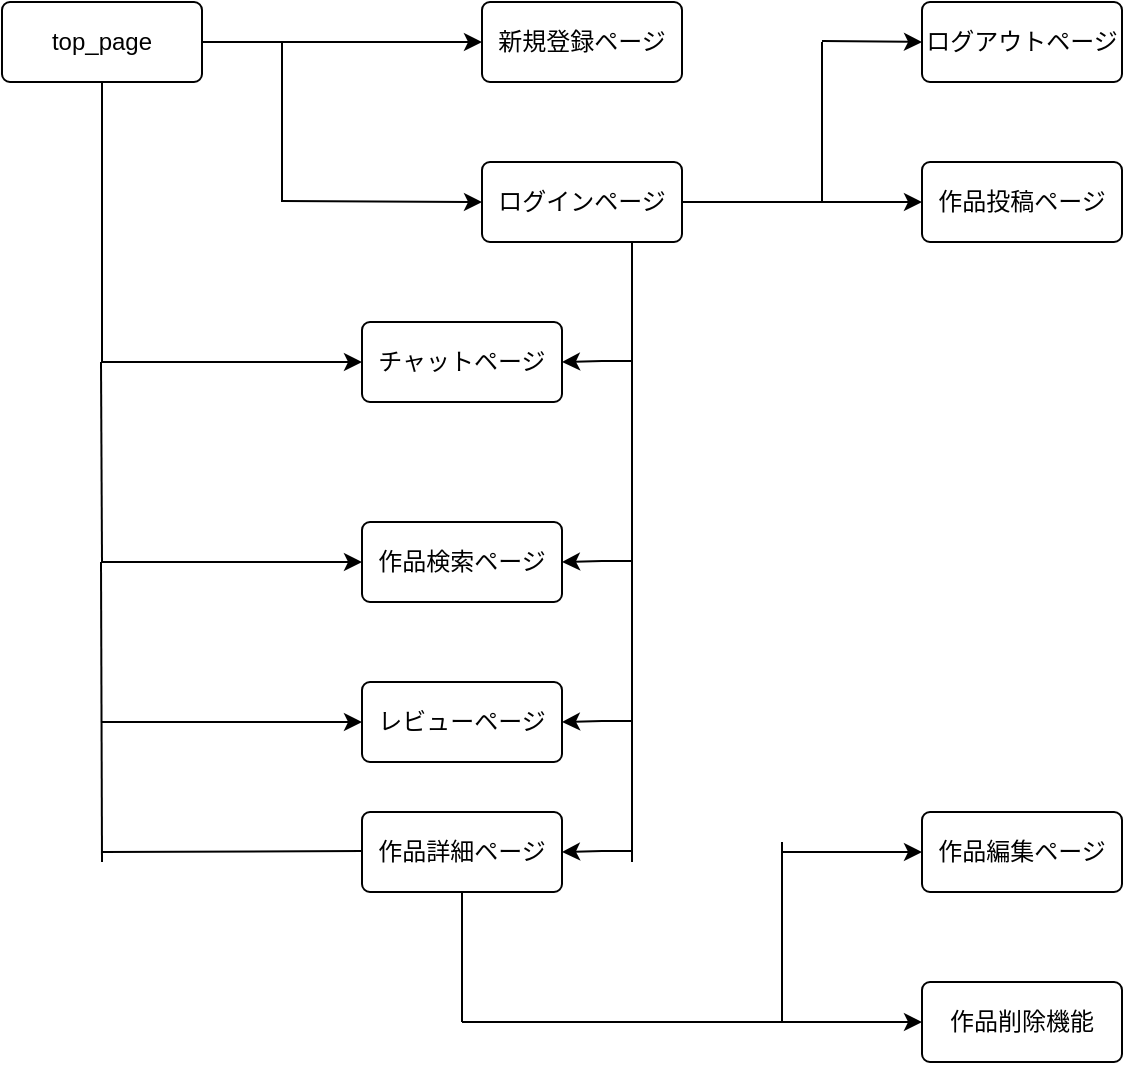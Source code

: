 <mxfile>
    <diagram id="UwzkfJgeDd1DX2LnOuv2" name="ページ1">
        <mxGraphModel dx="650" dy="680" grid="1" gridSize="10" guides="1" tooltips="1" connect="1" arrows="1" fold="1" page="1" pageScale="1" pageWidth="827" pageHeight="1169" math="0" shadow="0">
            <root>
                <mxCell id="0"/>
                <mxCell id="1" parent="0"/>
                <mxCell id="3" style="html=1;exitX=1;exitY=0.5;exitDx=0;exitDy=0;edgeStyle=elbowEdgeStyle;" edge="1" parent="1" source="2">
                    <mxGeometry relative="1" as="geometry">
                        <mxPoint x="300" y="160" as="targetPoint"/>
                    </mxGeometry>
                </mxCell>
                <mxCell id="9" style="edgeStyle=none;html=1;exitX=0.5;exitY=1;exitDx=0;exitDy=0;endArrow=none;endFill=0;" edge="1" parent="1" source="2">
                    <mxGeometry relative="1" as="geometry">
                        <mxPoint x="110" y="320" as="targetPoint"/>
                    </mxGeometry>
                </mxCell>
                <mxCell id="2" value="top_page" style="rounded=1;arcSize=10;whiteSpace=wrap;html=1;align=center;" vertex="1" parent="1">
                    <mxGeometry x="60" y="140" width="100" height="40" as="geometry"/>
                </mxCell>
                <mxCell id="4" value="新規登録ページ" style="rounded=1;arcSize=10;whiteSpace=wrap;html=1;align=center;" vertex="1" parent="1">
                    <mxGeometry x="300" y="140" width="100" height="40" as="geometry"/>
                </mxCell>
                <mxCell id="5" value="" style="endArrow=none;html=1;rounded=0;" edge="1" parent="1">
                    <mxGeometry relative="1" as="geometry">
                        <mxPoint x="200" y="160" as="sourcePoint"/>
                        <mxPoint x="200" y="230" as="targetPoint"/>
                        <Array as="points">
                            <mxPoint x="200" y="200"/>
                            <mxPoint x="200" y="210"/>
                            <mxPoint x="200" y="240"/>
                        </Array>
                    </mxGeometry>
                </mxCell>
                <mxCell id="7" value="" style="endArrow=classic;html=1;rounded=0;endFill=1;entryX=0;entryY=0.5;entryDx=0;entryDy=0;" edge="1" parent="1" target="8">
                    <mxGeometry relative="1" as="geometry">
                        <mxPoint x="200" y="239.5" as="sourcePoint"/>
                        <mxPoint x="290" y="239.5" as="targetPoint"/>
                    </mxGeometry>
                </mxCell>
                <mxCell id="12" style="edgeStyle=none;html=1;exitX=1;exitY=0.5;exitDx=0;exitDy=0;endArrow=classic;endFill=1;" edge="1" parent="1" source="8">
                    <mxGeometry relative="1" as="geometry">
                        <mxPoint x="520" y="240" as="targetPoint"/>
                    </mxGeometry>
                </mxCell>
                <mxCell id="18" style="edgeStyle=none;html=1;exitX=0.75;exitY=1;exitDx=0;exitDy=0;endArrow=none;endFill=0;" edge="1" parent="1" source="8">
                    <mxGeometry relative="1" as="geometry">
                        <mxPoint x="375" y="570" as="targetPoint"/>
                    </mxGeometry>
                </mxCell>
                <mxCell id="8" value="ログインページ" style="rounded=1;arcSize=10;whiteSpace=wrap;html=1;align=center;" vertex="1" parent="1">
                    <mxGeometry x="300" y="220" width="100" height="40" as="geometry"/>
                </mxCell>
                <mxCell id="10" value="" style="endArrow=classic;html=1;rounded=0;endFill=1;" edge="1" parent="1">
                    <mxGeometry relative="1" as="geometry">
                        <mxPoint x="110" y="320" as="sourcePoint"/>
                        <mxPoint x="240" y="320" as="targetPoint"/>
                    </mxGeometry>
                </mxCell>
                <mxCell id="11" value="チャットページ" style="rounded=1;arcSize=10;whiteSpace=wrap;html=1;align=center;" vertex="1" parent="1">
                    <mxGeometry x="240" y="300" width="100" height="40" as="geometry"/>
                </mxCell>
                <mxCell id="13" value="作品投稿ページ" style="rounded=1;arcSize=10;whiteSpace=wrap;html=1;align=center;" vertex="1" parent="1">
                    <mxGeometry x="520" y="220" width="100" height="40" as="geometry"/>
                </mxCell>
                <mxCell id="14" value="" style="endArrow=none;html=1;rounded=0;" edge="1" parent="1">
                    <mxGeometry relative="1" as="geometry">
                        <mxPoint x="109.5" y="320" as="sourcePoint"/>
                        <mxPoint x="110" y="420" as="targetPoint"/>
                    </mxGeometry>
                </mxCell>
                <mxCell id="15" value="" style="endArrow=classic;html=1;rounded=0;endFill=1;" edge="1" parent="1">
                    <mxGeometry relative="1" as="geometry">
                        <mxPoint x="110" y="420" as="sourcePoint"/>
                        <mxPoint x="240" y="420" as="targetPoint"/>
                    </mxGeometry>
                </mxCell>
                <mxCell id="16" value="作品検索ページ" style="rounded=1;arcSize=10;whiteSpace=wrap;html=1;align=center;" vertex="1" parent="1">
                    <mxGeometry x="240" y="400" width="100" height="40" as="geometry"/>
                </mxCell>
                <mxCell id="19" value="" style="endArrow=none;html=1;rounded=0;startArrow=classic;startFill=1;exitX=1;exitY=0.5;exitDx=0;exitDy=0;" edge="1" parent="1" source="11">
                    <mxGeometry relative="1" as="geometry">
                        <mxPoint x="350" y="319.5" as="sourcePoint"/>
                        <mxPoint x="375" y="319.5" as="targetPoint"/>
                        <Array as="points">
                            <mxPoint x="360" y="319.5"/>
                        </Array>
                    </mxGeometry>
                </mxCell>
                <mxCell id="21" value="" style="endArrow=none;html=1;rounded=0;" edge="1" parent="1">
                    <mxGeometry relative="1" as="geometry">
                        <mxPoint x="109.5" y="420" as="sourcePoint"/>
                        <mxPoint x="110" y="570" as="targetPoint"/>
                    </mxGeometry>
                </mxCell>
                <mxCell id="22" value="" style="endArrow=classic;html=1;rounded=0;endFill=1;" edge="1" parent="1">
                    <mxGeometry relative="1" as="geometry">
                        <mxPoint x="110" y="500" as="sourcePoint"/>
                        <mxPoint x="240" y="500" as="targetPoint"/>
                    </mxGeometry>
                </mxCell>
                <mxCell id="23" value="レビューページ" style="rounded=1;arcSize=10;whiteSpace=wrap;html=1;align=center;" vertex="1" parent="1">
                    <mxGeometry x="240" y="480" width="100" height="40" as="geometry"/>
                </mxCell>
                <mxCell id="33" style="edgeStyle=none;html=1;exitX=0.5;exitY=1;exitDx=0;exitDy=0;startArrow=none;startFill=0;endArrow=none;endFill=0;" edge="1" parent="1" source="24">
                    <mxGeometry relative="1" as="geometry">
                        <mxPoint x="290" y="650" as="targetPoint"/>
                    </mxGeometry>
                </mxCell>
                <mxCell id="24" value="作品詳細ページ" style="rounded=1;arcSize=10;whiteSpace=wrap;html=1;align=center;" vertex="1" parent="1">
                    <mxGeometry x="240" y="545" width="100" height="40" as="geometry"/>
                </mxCell>
                <mxCell id="25" value="" style="endArrow=none;html=1;rounded=0;" edge="1" parent="1">
                    <mxGeometry relative="1" as="geometry">
                        <mxPoint x="110" y="565" as="sourcePoint"/>
                        <mxPoint x="240" y="564.5" as="targetPoint"/>
                    </mxGeometry>
                </mxCell>
                <mxCell id="26" value="" style="endArrow=none;html=1;rounded=0;startArrow=classic;startFill=1;exitX=1;exitY=0.5;exitDx=0;exitDy=0;" edge="1" parent="1">
                    <mxGeometry relative="1" as="geometry">
                        <mxPoint x="340" y="500" as="sourcePoint"/>
                        <mxPoint x="375" y="499.5" as="targetPoint"/>
                        <Array as="points">
                            <mxPoint x="360" y="499.5"/>
                        </Array>
                    </mxGeometry>
                </mxCell>
                <mxCell id="27" value="" style="endArrow=none;html=1;rounded=0;startArrow=classic;startFill=1;exitX=1;exitY=0.5;exitDx=0;exitDy=0;" edge="1" parent="1">
                    <mxGeometry relative="1" as="geometry">
                        <mxPoint x="340" y="565" as="sourcePoint"/>
                        <mxPoint x="375" y="564.5" as="targetPoint"/>
                        <Array as="points">
                            <mxPoint x="360" y="564.5"/>
                        </Array>
                    </mxGeometry>
                </mxCell>
                <mxCell id="28" value="" style="endArrow=none;html=1;rounded=0;startArrow=classic;startFill=1;exitX=1;exitY=0.5;exitDx=0;exitDy=0;" edge="1" parent="1">
                    <mxGeometry relative="1" as="geometry">
                        <mxPoint x="340" y="420" as="sourcePoint"/>
                        <mxPoint x="375" y="419.5" as="targetPoint"/>
                        <Array as="points">
                            <mxPoint x="360" y="419.5"/>
                        </Array>
                    </mxGeometry>
                </mxCell>
                <mxCell id="29" value="" style="endArrow=none;html=1;rounded=0;" edge="1" parent="1">
                    <mxGeometry relative="1" as="geometry">
                        <mxPoint x="470" y="240" as="sourcePoint"/>
                        <mxPoint x="470" y="160" as="targetPoint"/>
                    </mxGeometry>
                </mxCell>
                <mxCell id="30" value="" style="endArrow=classic;html=1;rounded=0;endFill=1;" edge="1" parent="1">
                    <mxGeometry relative="1" as="geometry">
                        <mxPoint x="470" y="159.5" as="sourcePoint"/>
                        <mxPoint x="520" y="160" as="targetPoint"/>
                    </mxGeometry>
                </mxCell>
                <mxCell id="32" value="ログアウトページ" style="rounded=1;arcSize=10;whiteSpace=wrap;html=1;align=center;" vertex="1" parent="1">
                    <mxGeometry x="520" y="140" width="100" height="40" as="geometry"/>
                </mxCell>
                <mxCell id="34" value="" style="endArrow=classic;html=1;rounded=0;entryX=0;entryY=0.5;entryDx=0;entryDy=0;endFill=1;" edge="1" parent="1" target="35">
                    <mxGeometry relative="1" as="geometry">
                        <mxPoint x="290" y="650" as="sourcePoint"/>
                        <mxPoint x="450" y="650" as="targetPoint"/>
                    </mxGeometry>
                </mxCell>
                <mxCell id="35" value="作品削除機能" style="rounded=1;arcSize=10;whiteSpace=wrap;html=1;align=center;" vertex="1" parent="1">
                    <mxGeometry x="520" y="630" width="100" height="40" as="geometry"/>
                </mxCell>
                <mxCell id="36" value="作品編集ページ" style="rounded=1;arcSize=10;whiteSpace=wrap;html=1;align=center;" vertex="1" parent="1">
                    <mxGeometry x="520" y="545" width="100" height="40" as="geometry"/>
                </mxCell>
                <mxCell id="37" value="" style="endArrow=none;html=1;rounded=0;" edge="1" parent="1">
                    <mxGeometry relative="1" as="geometry">
                        <mxPoint x="450" y="650" as="sourcePoint"/>
                        <mxPoint x="450" y="560" as="targetPoint"/>
                    </mxGeometry>
                </mxCell>
                <mxCell id="38" value="" style="endArrow=classic;html=1;rounded=0;entryX=0;entryY=0.5;entryDx=0;entryDy=0;endFill=1;" edge="1" parent="1" target="36">
                    <mxGeometry relative="1" as="geometry">
                        <mxPoint x="450" y="565" as="sourcePoint"/>
                        <mxPoint x="530" y="564.5" as="targetPoint"/>
                    </mxGeometry>
                </mxCell>
            </root>
        </mxGraphModel>
    </diagram>
</mxfile>
